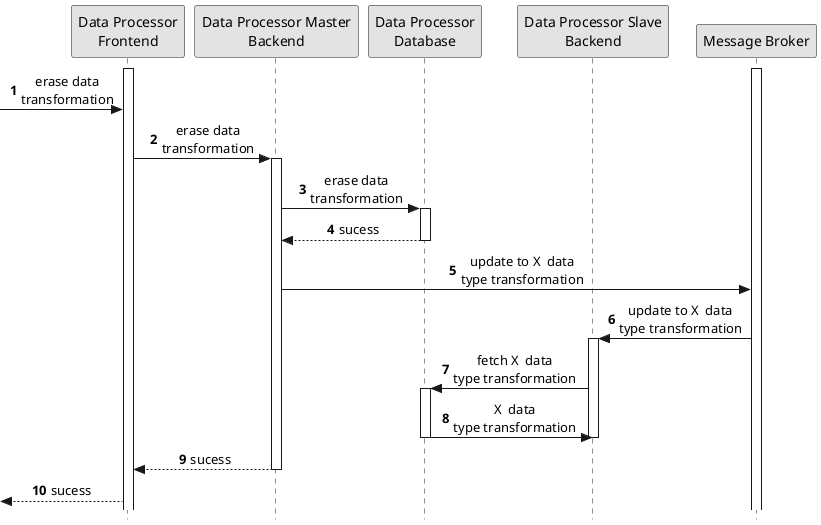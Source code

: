@startuml process-view-level2-uc05

skinparam Monochrome true
skinparam sequenceMessageAlign center
skinparam style strictuml
hide unlinked

autonumber 1

participant "Data Processor\nFrontend" as DRF
participant "Data Processor Master\nBackend" as DRMB
participant "Data Processor\nDatabase" as DRDB
participant "Data Processor Slave\nBackend" as DRSB
participant "Message Broker" as MB

activate MB
activate DRF

-> DRF: erase data\ntransformation

DRF -> DRMB: erase data\ntransformation
activate DRMB

DRMB -> DRDB: erase data\ntransformation
activate DRDB

DRDB --> DRMB: sucess
deactivate DRDB

DRMB -> MB: update to X  data\ntype transformation

MB -> DRSB: update to X  data\ntype transformation
activate DRSB

DRSB -> DRDB: fetch X  data\ntype transformation
activate DRDB

DRDB -> DRSB: X  data\ntype transformation
deactivate DRDB

deactivate DRSB
DRMB --> DRF: sucess

deactivate DRMB

<-- DRF: sucess

@enduml
